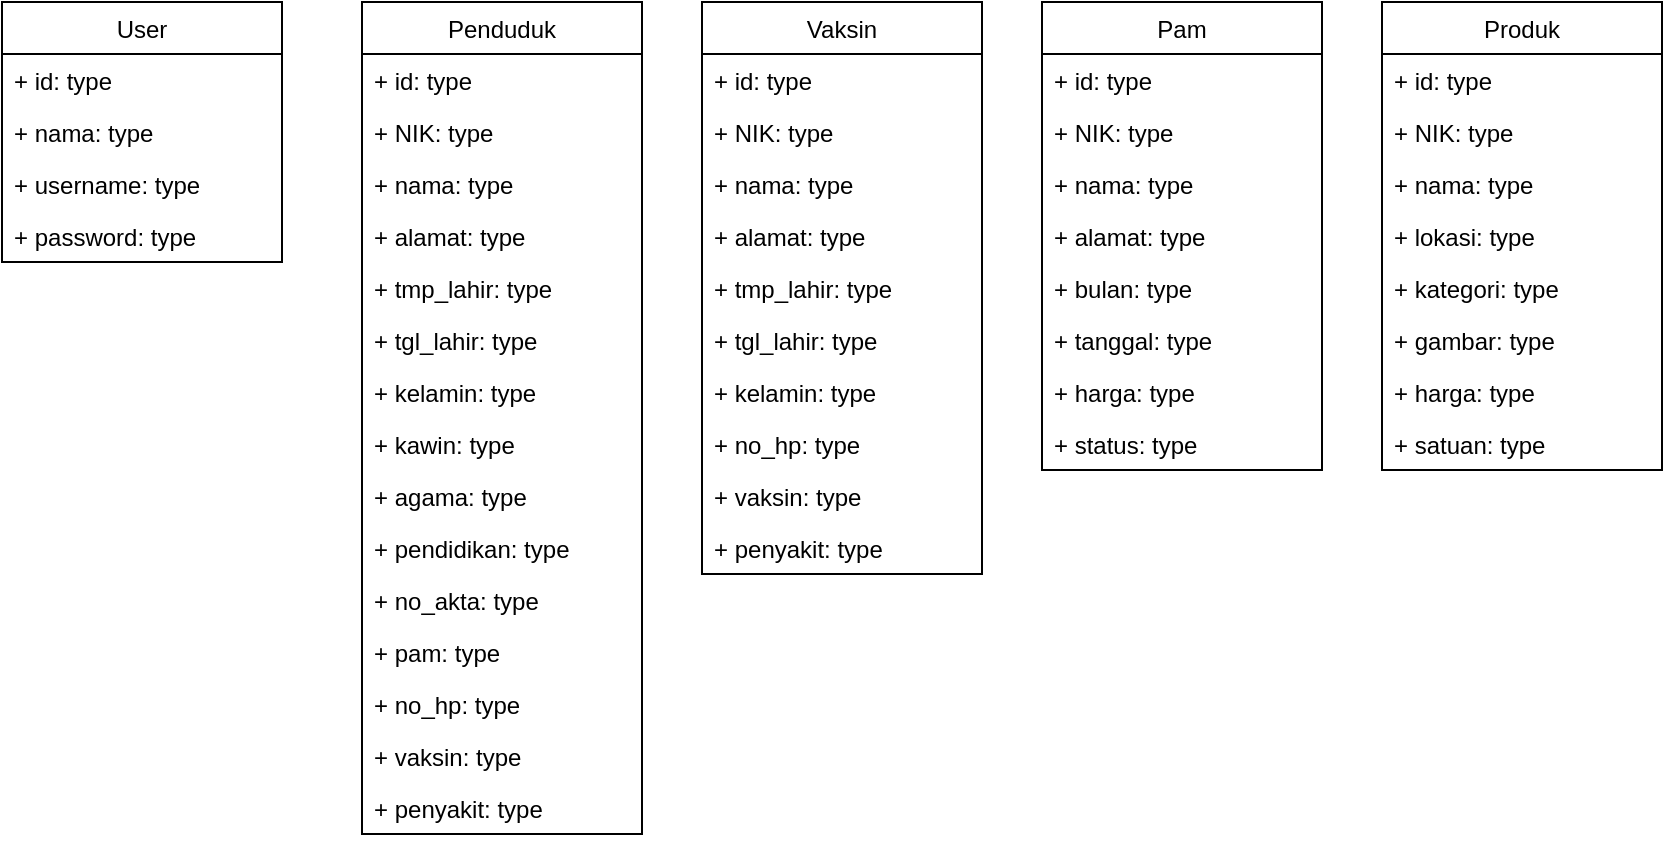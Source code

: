 <mxfile version="20.3.1" type="device"><diagram id="OOPgacDHjYyE7lbT0Bim" name="Page-1"><mxGraphModel dx="1093" dy="616" grid="1" gridSize="10" guides="1" tooltips="1" connect="1" arrows="1" fold="1" page="1" pageScale="1" pageWidth="827" pageHeight="1169" math="0" shadow="0"><root><mxCell id="0"/><mxCell id="1" parent="0"/><mxCell id="wK_rUBI04u3YFXx61tg6-1" value="User" style="swimlane;fontStyle=0;childLayout=stackLayout;horizontal=1;startSize=26;fillColor=none;horizontalStack=0;resizeParent=1;resizeParentMax=0;resizeLast=0;collapsible=1;marginBottom=0;" vertex="1" parent="1"><mxGeometry x="180" y="150" width="140" height="130" as="geometry"/></mxCell><mxCell id="wK_rUBI04u3YFXx61tg6-2" value="+ id: type" style="text;strokeColor=none;fillColor=none;align=left;verticalAlign=top;spacingLeft=4;spacingRight=4;overflow=hidden;rotatable=0;points=[[0,0.5],[1,0.5]];portConstraint=eastwest;" vertex="1" parent="wK_rUBI04u3YFXx61tg6-1"><mxGeometry y="26" width="140" height="26" as="geometry"/></mxCell><mxCell id="wK_rUBI04u3YFXx61tg6-3" value="+ nama: type" style="text;strokeColor=none;fillColor=none;align=left;verticalAlign=top;spacingLeft=4;spacingRight=4;overflow=hidden;rotatable=0;points=[[0,0.5],[1,0.5]];portConstraint=eastwest;" vertex="1" parent="wK_rUBI04u3YFXx61tg6-1"><mxGeometry y="52" width="140" height="26" as="geometry"/></mxCell><mxCell id="wK_rUBI04u3YFXx61tg6-4" value="+ username: type" style="text;strokeColor=none;fillColor=none;align=left;verticalAlign=top;spacingLeft=4;spacingRight=4;overflow=hidden;rotatable=0;points=[[0,0.5],[1,0.5]];portConstraint=eastwest;" vertex="1" parent="wK_rUBI04u3YFXx61tg6-1"><mxGeometry y="78" width="140" height="26" as="geometry"/></mxCell><mxCell id="wK_rUBI04u3YFXx61tg6-6" value="+ password: type" style="text;strokeColor=none;fillColor=none;align=left;verticalAlign=top;spacingLeft=4;spacingRight=4;overflow=hidden;rotatable=0;points=[[0,0.5],[1,0.5]];portConstraint=eastwest;" vertex="1" parent="wK_rUBI04u3YFXx61tg6-1"><mxGeometry y="104" width="140" height="26" as="geometry"/></mxCell><mxCell id="wK_rUBI04u3YFXx61tg6-7" value="Penduduk" style="swimlane;fontStyle=0;childLayout=stackLayout;horizontal=1;startSize=26;fillColor=none;horizontalStack=0;resizeParent=1;resizeParentMax=0;resizeLast=0;collapsible=1;marginBottom=0;" vertex="1" parent="1"><mxGeometry x="360" y="150" width="140" height="416" as="geometry"/></mxCell><mxCell id="wK_rUBI04u3YFXx61tg6-8" value="+ id: type" style="text;strokeColor=none;fillColor=none;align=left;verticalAlign=top;spacingLeft=4;spacingRight=4;overflow=hidden;rotatable=0;points=[[0,0.5],[1,0.5]];portConstraint=eastwest;" vertex="1" parent="wK_rUBI04u3YFXx61tg6-7"><mxGeometry y="26" width="140" height="26" as="geometry"/></mxCell><mxCell id="wK_rUBI04u3YFXx61tg6-9" value="+ NIK: type" style="text;strokeColor=none;fillColor=none;align=left;verticalAlign=top;spacingLeft=4;spacingRight=4;overflow=hidden;rotatable=0;points=[[0,0.5],[1,0.5]];portConstraint=eastwest;" vertex="1" parent="wK_rUBI04u3YFXx61tg6-7"><mxGeometry y="52" width="140" height="26" as="geometry"/></mxCell><mxCell id="wK_rUBI04u3YFXx61tg6-10" value="+ nama: type" style="text;strokeColor=none;fillColor=none;align=left;verticalAlign=top;spacingLeft=4;spacingRight=4;overflow=hidden;rotatable=0;points=[[0,0.5],[1,0.5]];portConstraint=eastwest;" vertex="1" parent="wK_rUBI04u3YFXx61tg6-7"><mxGeometry y="78" width="140" height="26" as="geometry"/></mxCell><mxCell id="wK_rUBI04u3YFXx61tg6-11" value="+ alamat: type" style="text;strokeColor=none;fillColor=none;align=left;verticalAlign=top;spacingLeft=4;spacingRight=4;overflow=hidden;rotatable=0;points=[[0,0.5],[1,0.5]];portConstraint=eastwest;" vertex="1" parent="wK_rUBI04u3YFXx61tg6-7"><mxGeometry y="104" width="140" height="26" as="geometry"/></mxCell><mxCell id="wK_rUBI04u3YFXx61tg6-12" value="+ tmp_lahir: type" style="text;strokeColor=none;fillColor=none;align=left;verticalAlign=top;spacingLeft=4;spacingRight=4;overflow=hidden;rotatable=0;points=[[0,0.5],[1,0.5]];portConstraint=eastwest;" vertex="1" parent="wK_rUBI04u3YFXx61tg6-7"><mxGeometry y="130" width="140" height="26" as="geometry"/></mxCell><mxCell id="wK_rUBI04u3YFXx61tg6-14" value="+ tgl_lahir: type" style="text;strokeColor=none;fillColor=none;align=left;verticalAlign=top;spacingLeft=4;spacingRight=4;overflow=hidden;rotatable=0;points=[[0,0.5],[1,0.5]];portConstraint=eastwest;" vertex="1" parent="wK_rUBI04u3YFXx61tg6-7"><mxGeometry y="156" width="140" height="26" as="geometry"/></mxCell><mxCell id="wK_rUBI04u3YFXx61tg6-13" value="+ kelamin: type" style="text;strokeColor=none;fillColor=none;align=left;verticalAlign=top;spacingLeft=4;spacingRight=4;overflow=hidden;rotatable=0;points=[[0,0.5],[1,0.5]];portConstraint=eastwest;" vertex="1" parent="wK_rUBI04u3YFXx61tg6-7"><mxGeometry y="182" width="140" height="26" as="geometry"/></mxCell><mxCell id="wK_rUBI04u3YFXx61tg6-15" value="+ kawin: type" style="text;strokeColor=none;fillColor=none;align=left;verticalAlign=top;spacingLeft=4;spacingRight=4;overflow=hidden;rotatable=0;points=[[0,0.5],[1,0.5]];portConstraint=eastwest;" vertex="1" parent="wK_rUBI04u3YFXx61tg6-7"><mxGeometry y="208" width="140" height="26" as="geometry"/></mxCell><mxCell id="wK_rUBI04u3YFXx61tg6-16" value="+ agama: type" style="text;strokeColor=none;fillColor=none;align=left;verticalAlign=top;spacingLeft=4;spacingRight=4;overflow=hidden;rotatable=0;points=[[0,0.5],[1,0.5]];portConstraint=eastwest;" vertex="1" parent="wK_rUBI04u3YFXx61tg6-7"><mxGeometry y="234" width="140" height="26" as="geometry"/></mxCell><mxCell id="wK_rUBI04u3YFXx61tg6-18" value="+ pendidikan: type" style="text;strokeColor=none;fillColor=none;align=left;verticalAlign=top;spacingLeft=4;spacingRight=4;overflow=hidden;rotatable=0;points=[[0,0.5],[1,0.5]];portConstraint=eastwest;" vertex="1" parent="wK_rUBI04u3YFXx61tg6-7"><mxGeometry y="260" width="140" height="26" as="geometry"/></mxCell><mxCell id="wK_rUBI04u3YFXx61tg6-17" value="+ no_akta: type" style="text;strokeColor=none;fillColor=none;align=left;verticalAlign=top;spacingLeft=4;spacingRight=4;overflow=hidden;rotatable=0;points=[[0,0.5],[1,0.5]];portConstraint=eastwest;" vertex="1" parent="wK_rUBI04u3YFXx61tg6-7"><mxGeometry y="286" width="140" height="26" as="geometry"/></mxCell><mxCell id="wK_rUBI04u3YFXx61tg6-19" value="+ pam: type" style="text;strokeColor=none;fillColor=none;align=left;verticalAlign=top;spacingLeft=4;spacingRight=4;overflow=hidden;rotatable=0;points=[[0,0.5],[1,0.5]];portConstraint=eastwest;" vertex="1" parent="wK_rUBI04u3YFXx61tg6-7"><mxGeometry y="312" width="140" height="26" as="geometry"/></mxCell><mxCell id="wK_rUBI04u3YFXx61tg6-21" value="+ no_hp: type" style="text;strokeColor=none;fillColor=none;align=left;verticalAlign=top;spacingLeft=4;spacingRight=4;overflow=hidden;rotatable=0;points=[[0,0.5],[1,0.5]];portConstraint=eastwest;" vertex="1" parent="wK_rUBI04u3YFXx61tg6-7"><mxGeometry y="338" width="140" height="26" as="geometry"/></mxCell><mxCell id="wK_rUBI04u3YFXx61tg6-22" value="+ vaksin: type" style="text;strokeColor=none;fillColor=none;align=left;verticalAlign=top;spacingLeft=4;spacingRight=4;overflow=hidden;rotatable=0;points=[[0,0.5],[1,0.5]];portConstraint=eastwest;" vertex="1" parent="wK_rUBI04u3YFXx61tg6-7"><mxGeometry y="364" width="140" height="26" as="geometry"/></mxCell><mxCell id="wK_rUBI04u3YFXx61tg6-23" value="+ penyakit: type" style="text;strokeColor=none;fillColor=none;align=left;verticalAlign=top;spacingLeft=4;spacingRight=4;overflow=hidden;rotatable=0;points=[[0,0.5],[1,0.5]];portConstraint=eastwest;" vertex="1" parent="wK_rUBI04u3YFXx61tg6-7"><mxGeometry y="390" width="140" height="26" as="geometry"/></mxCell><mxCell id="wK_rUBI04u3YFXx61tg6-24" value="Vaksin" style="swimlane;fontStyle=0;childLayout=stackLayout;horizontal=1;startSize=26;fillColor=none;horizontalStack=0;resizeParent=1;resizeParentMax=0;resizeLast=0;collapsible=1;marginBottom=0;" vertex="1" parent="1"><mxGeometry x="530" y="150" width="140" height="286" as="geometry"/></mxCell><mxCell id="wK_rUBI04u3YFXx61tg6-25" value="+ id: type" style="text;strokeColor=none;fillColor=none;align=left;verticalAlign=top;spacingLeft=4;spacingRight=4;overflow=hidden;rotatable=0;points=[[0,0.5],[1,0.5]];portConstraint=eastwest;" vertex="1" parent="wK_rUBI04u3YFXx61tg6-24"><mxGeometry y="26" width="140" height="26" as="geometry"/></mxCell><mxCell id="wK_rUBI04u3YFXx61tg6-26" value="+ NIK: type" style="text;strokeColor=none;fillColor=none;align=left;verticalAlign=top;spacingLeft=4;spacingRight=4;overflow=hidden;rotatable=0;points=[[0,0.5],[1,0.5]];portConstraint=eastwest;" vertex="1" parent="wK_rUBI04u3YFXx61tg6-24"><mxGeometry y="52" width="140" height="26" as="geometry"/></mxCell><mxCell id="wK_rUBI04u3YFXx61tg6-27" value="+ nama: type" style="text;strokeColor=none;fillColor=none;align=left;verticalAlign=top;spacingLeft=4;spacingRight=4;overflow=hidden;rotatable=0;points=[[0,0.5],[1,0.5]];portConstraint=eastwest;" vertex="1" parent="wK_rUBI04u3YFXx61tg6-24"><mxGeometry y="78" width="140" height="26" as="geometry"/></mxCell><mxCell id="wK_rUBI04u3YFXx61tg6-28" value="+ alamat: type" style="text;strokeColor=none;fillColor=none;align=left;verticalAlign=top;spacingLeft=4;spacingRight=4;overflow=hidden;rotatable=0;points=[[0,0.5],[1,0.5]];portConstraint=eastwest;" vertex="1" parent="wK_rUBI04u3YFXx61tg6-24"><mxGeometry y="104" width="140" height="26" as="geometry"/></mxCell><mxCell id="wK_rUBI04u3YFXx61tg6-29" value="+ tmp_lahir: type" style="text;strokeColor=none;fillColor=none;align=left;verticalAlign=top;spacingLeft=4;spacingRight=4;overflow=hidden;rotatable=0;points=[[0,0.5],[1,0.5]];portConstraint=eastwest;" vertex="1" parent="wK_rUBI04u3YFXx61tg6-24"><mxGeometry y="130" width="140" height="26" as="geometry"/></mxCell><mxCell id="wK_rUBI04u3YFXx61tg6-30" value="+ tgl_lahir: type" style="text;strokeColor=none;fillColor=none;align=left;verticalAlign=top;spacingLeft=4;spacingRight=4;overflow=hidden;rotatable=0;points=[[0,0.5],[1,0.5]];portConstraint=eastwest;" vertex="1" parent="wK_rUBI04u3YFXx61tg6-24"><mxGeometry y="156" width="140" height="26" as="geometry"/></mxCell><mxCell id="wK_rUBI04u3YFXx61tg6-31" value="+ kelamin: type" style="text;strokeColor=none;fillColor=none;align=left;verticalAlign=top;spacingLeft=4;spacingRight=4;overflow=hidden;rotatable=0;points=[[0,0.5],[1,0.5]];portConstraint=eastwest;" vertex="1" parent="wK_rUBI04u3YFXx61tg6-24"><mxGeometry y="182" width="140" height="26" as="geometry"/></mxCell><mxCell id="wK_rUBI04u3YFXx61tg6-37" value="+ no_hp: type" style="text;strokeColor=none;fillColor=none;align=left;verticalAlign=top;spacingLeft=4;spacingRight=4;overflow=hidden;rotatable=0;points=[[0,0.5],[1,0.5]];portConstraint=eastwest;" vertex="1" parent="wK_rUBI04u3YFXx61tg6-24"><mxGeometry y="208" width="140" height="26" as="geometry"/></mxCell><mxCell id="wK_rUBI04u3YFXx61tg6-38" value="+ vaksin: type" style="text;strokeColor=none;fillColor=none;align=left;verticalAlign=top;spacingLeft=4;spacingRight=4;overflow=hidden;rotatable=0;points=[[0,0.5],[1,0.5]];portConstraint=eastwest;" vertex="1" parent="wK_rUBI04u3YFXx61tg6-24"><mxGeometry y="234" width="140" height="26" as="geometry"/></mxCell><mxCell id="wK_rUBI04u3YFXx61tg6-39" value="+ penyakit: type" style="text;strokeColor=none;fillColor=none;align=left;verticalAlign=top;spacingLeft=4;spacingRight=4;overflow=hidden;rotatable=0;points=[[0,0.5],[1,0.5]];portConstraint=eastwest;" vertex="1" parent="wK_rUBI04u3YFXx61tg6-24"><mxGeometry y="260" width="140" height="26" as="geometry"/></mxCell><mxCell id="wK_rUBI04u3YFXx61tg6-40" value="Pam" style="swimlane;fontStyle=0;childLayout=stackLayout;horizontal=1;startSize=26;fillColor=none;horizontalStack=0;resizeParent=1;resizeParentMax=0;resizeLast=0;collapsible=1;marginBottom=0;" vertex="1" parent="1"><mxGeometry x="700" y="150" width="140" height="234" as="geometry"/></mxCell><mxCell id="wK_rUBI04u3YFXx61tg6-41" value="+ id: type" style="text;strokeColor=none;fillColor=none;align=left;verticalAlign=top;spacingLeft=4;spacingRight=4;overflow=hidden;rotatable=0;points=[[0,0.5],[1,0.5]];portConstraint=eastwest;" vertex="1" parent="wK_rUBI04u3YFXx61tg6-40"><mxGeometry y="26" width="140" height="26" as="geometry"/></mxCell><mxCell id="wK_rUBI04u3YFXx61tg6-42" value="+ NIK: type" style="text;strokeColor=none;fillColor=none;align=left;verticalAlign=top;spacingLeft=4;spacingRight=4;overflow=hidden;rotatable=0;points=[[0,0.5],[1,0.5]];portConstraint=eastwest;" vertex="1" parent="wK_rUBI04u3YFXx61tg6-40"><mxGeometry y="52" width="140" height="26" as="geometry"/></mxCell><mxCell id="wK_rUBI04u3YFXx61tg6-43" value="+ nama: type" style="text;strokeColor=none;fillColor=none;align=left;verticalAlign=top;spacingLeft=4;spacingRight=4;overflow=hidden;rotatable=0;points=[[0,0.5],[1,0.5]];portConstraint=eastwest;" vertex="1" parent="wK_rUBI04u3YFXx61tg6-40"><mxGeometry y="78" width="140" height="26" as="geometry"/></mxCell><mxCell id="wK_rUBI04u3YFXx61tg6-44" value="+ alamat: type" style="text;strokeColor=none;fillColor=none;align=left;verticalAlign=top;spacingLeft=4;spacingRight=4;overflow=hidden;rotatable=0;points=[[0,0.5],[1,0.5]];portConstraint=eastwest;" vertex="1" parent="wK_rUBI04u3YFXx61tg6-40"><mxGeometry y="104" width="140" height="26" as="geometry"/></mxCell><mxCell id="wK_rUBI04u3YFXx61tg6-45" value="+ bulan: type" style="text;strokeColor=none;fillColor=none;align=left;verticalAlign=top;spacingLeft=4;spacingRight=4;overflow=hidden;rotatable=0;points=[[0,0.5],[1,0.5]];portConstraint=eastwest;" vertex="1" parent="wK_rUBI04u3YFXx61tg6-40"><mxGeometry y="130" width="140" height="26" as="geometry"/></mxCell><mxCell id="wK_rUBI04u3YFXx61tg6-46" value="+ tanggal: type" style="text;strokeColor=none;fillColor=none;align=left;verticalAlign=top;spacingLeft=4;spacingRight=4;overflow=hidden;rotatable=0;points=[[0,0.5],[1,0.5]];portConstraint=eastwest;" vertex="1" parent="wK_rUBI04u3YFXx61tg6-40"><mxGeometry y="156" width="140" height="26" as="geometry"/></mxCell><mxCell id="wK_rUBI04u3YFXx61tg6-47" value="+ harga: type" style="text;strokeColor=none;fillColor=none;align=left;verticalAlign=top;spacingLeft=4;spacingRight=4;overflow=hidden;rotatable=0;points=[[0,0.5],[1,0.5]];portConstraint=eastwest;" vertex="1" parent="wK_rUBI04u3YFXx61tg6-40"><mxGeometry y="182" width="140" height="26" as="geometry"/></mxCell><mxCell id="wK_rUBI04u3YFXx61tg6-48" value="+ status: type" style="text;strokeColor=none;fillColor=none;align=left;verticalAlign=top;spacingLeft=4;spacingRight=4;overflow=hidden;rotatable=0;points=[[0,0.5],[1,0.5]];portConstraint=eastwest;" vertex="1" parent="wK_rUBI04u3YFXx61tg6-40"><mxGeometry y="208" width="140" height="26" as="geometry"/></mxCell><mxCell id="wK_rUBI04u3YFXx61tg6-51" value="Produk" style="swimlane;fontStyle=0;childLayout=stackLayout;horizontal=1;startSize=26;fillColor=none;horizontalStack=0;resizeParent=1;resizeParentMax=0;resizeLast=0;collapsible=1;marginBottom=0;" vertex="1" parent="1"><mxGeometry x="870" y="150" width="140" height="234" as="geometry"/></mxCell><mxCell id="wK_rUBI04u3YFXx61tg6-52" value="+ id: type" style="text;strokeColor=none;fillColor=none;align=left;verticalAlign=top;spacingLeft=4;spacingRight=4;overflow=hidden;rotatable=0;points=[[0,0.5],[1,0.5]];portConstraint=eastwest;" vertex="1" parent="wK_rUBI04u3YFXx61tg6-51"><mxGeometry y="26" width="140" height="26" as="geometry"/></mxCell><mxCell id="wK_rUBI04u3YFXx61tg6-53" value="+ NIK: type" style="text;strokeColor=none;fillColor=none;align=left;verticalAlign=top;spacingLeft=4;spacingRight=4;overflow=hidden;rotatable=0;points=[[0,0.5],[1,0.5]];portConstraint=eastwest;" vertex="1" parent="wK_rUBI04u3YFXx61tg6-51"><mxGeometry y="52" width="140" height="26" as="geometry"/></mxCell><mxCell id="wK_rUBI04u3YFXx61tg6-54" value="+ nama: type" style="text;strokeColor=none;fillColor=none;align=left;verticalAlign=top;spacingLeft=4;spacingRight=4;overflow=hidden;rotatable=0;points=[[0,0.5],[1,0.5]];portConstraint=eastwest;" vertex="1" parent="wK_rUBI04u3YFXx61tg6-51"><mxGeometry y="78" width="140" height="26" as="geometry"/></mxCell><mxCell id="wK_rUBI04u3YFXx61tg6-55" value="+ lokasi: type" style="text;strokeColor=none;fillColor=none;align=left;verticalAlign=top;spacingLeft=4;spacingRight=4;overflow=hidden;rotatable=0;points=[[0,0.5],[1,0.5]];portConstraint=eastwest;" vertex="1" parent="wK_rUBI04u3YFXx61tg6-51"><mxGeometry y="104" width="140" height="26" as="geometry"/></mxCell><mxCell id="wK_rUBI04u3YFXx61tg6-56" value="+ kategori: type" style="text;strokeColor=none;fillColor=none;align=left;verticalAlign=top;spacingLeft=4;spacingRight=4;overflow=hidden;rotatable=0;points=[[0,0.5],[1,0.5]];portConstraint=eastwest;" vertex="1" parent="wK_rUBI04u3YFXx61tg6-51"><mxGeometry y="130" width="140" height="26" as="geometry"/></mxCell><mxCell id="wK_rUBI04u3YFXx61tg6-57" value="+ gambar: type" style="text;strokeColor=none;fillColor=none;align=left;verticalAlign=top;spacingLeft=4;spacingRight=4;overflow=hidden;rotatable=0;points=[[0,0.5],[1,0.5]];portConstraint=eastwest;" vertex="1" parent="wK_rUBI04u3YFXx61tg6-51"><mxGeometry y="156" width="140" height="26" as="geometry"/></mxCell><mxCell id="wK_rUBI04u3YFXx61tg6-58" value="+ harga: type" style="text;strokeColor=none;fillColor=none;align=left;verticalAlign=top;spacingLeft=4;spacingRight=4;overflow=hidden;rotatable=0;points=[[0,0.5],[1,0.5]];portConstraint=eastwest;" vertex="1" parent="wK_rUBI04u3YFXx61tg6-51"><mxGeometry y="182" width="140" height="26" as="geometry"/></mxCell><mxCell id="wK_rUBI04u3YFXx61tg6-59" value="+ satuan: type" style="text;strokeColor=none;fillColor=none;align=left;verticalAlign=top;spacingLeft=4;spacingRight=4;overflow=hidden;rotatable=0;points=[[0,0.5],[1,0.5]];portConstraint=eastwest;" vertex="1" parent="wK_rUBI04u3YFXx61tg6-51"><mxGeometry y="208" width="140" height="26" as="geometry"/></mxCell></root></mxGraphModel></diagram></mxfile>